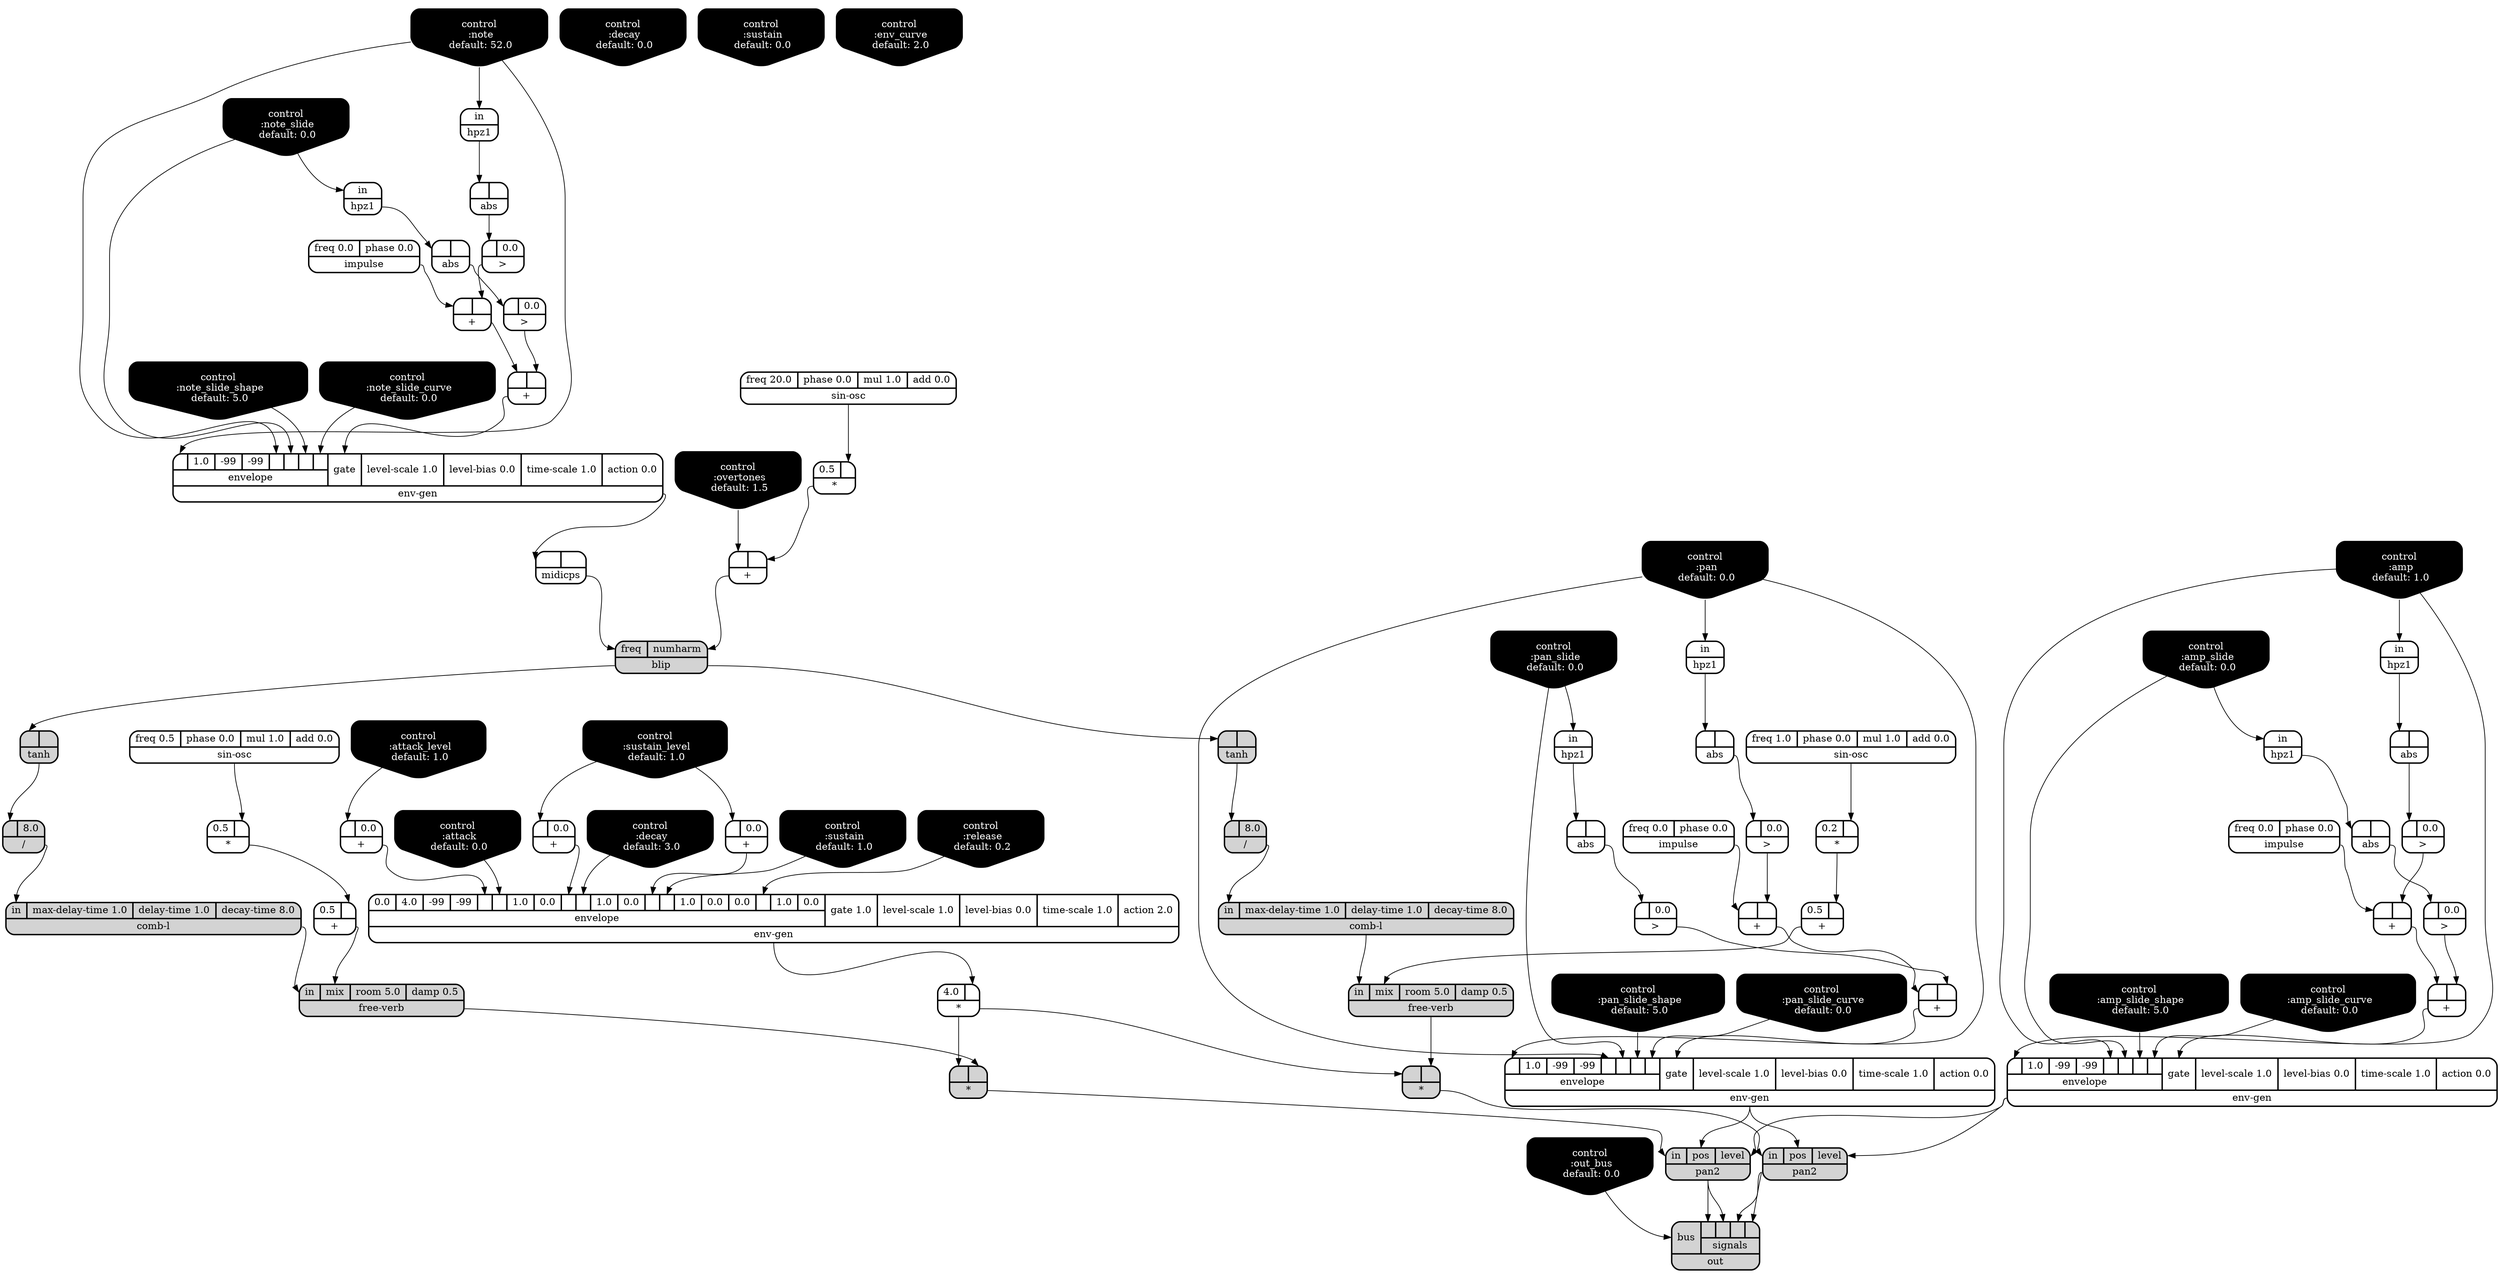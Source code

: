 digraph synthdef {
28 [label = "{{ <a> 0.5|<b> } |<__UG_NAME__>* }" style="bold, rounded" shape=record rankdir=LR];
48 [label = "{{ <a> 4.0|<b> } |<__UG_NAME__>* }" style="bold, rounded" shape=record rankdir=LR];
50 [label = "{{ <a> 0.5|<b> } |<__UG_NAME__>* }" style="bold, rounded" shape=record rankdir=LR];
53 [label = "{{ <a> |<b> } |<__UG_NAME__>* }" style="filled, bold, rounded"  shape=record rankdir=LR];
76 [label = "{{ <a> 0.2|<b> } |<__UG_NAME__>* }" style="bold, rounded" shape=record rankdir=LR];
79 [label = "{{ <a> |<b> } |<__UG_NAME__>* }" style="filled, bold, rounded"  shape=record rankdir=LR];
29 [label = "{{ <a> |<b> } |<__UG_NAME__>+ }" style="bold, rounded" shape=record rankdir=LR];
34 [label = "{{ <a> |<b> } |<__UG_NAME__>+ }" style="bold, rounded" shape=record rankdir=LR];
35 [label = "{{ <a> |<b> } |<__UG_NAME__>+ }" style="bold, rounded" shape=record rankdir=LR];
44 [label = "{{ <a> |<b> 0.0} |<__UG_NAME__>+ }" style="bold, rounded" shape=record rankdir=LR];
45 [label = "{{ <a> |<b> 0.0} |<__UG_NAME__>+ }" style="bold, rounded" shape=record rankdir=LR];
46 [label = "{{ <a> |<b> 0.0} |<__UG_NAME__>+ }" style="bold, rounded" shape=record rankdir=LR];
51 [label = "{{ <a> 0.5|<b> } |<__UG_NAME__>+ }" style="bold, rounded" shape=record rankdir=LR];
58 [label = "{{ <a> |<b> } |<__UG_NAME__>+ }" style="bold, rounded" shape=record rankdir=LR];
61 [label = "{{ <a> |<b> } |<__UG_NAME__>+ }" style="bold, rounded" shape=record rankdir=LR];
67 [label = "{{ <a> |<b> } |<__UG_NAME__>+ }" style="bold, rounded" shape=record rankdir=LR];
70 [label = "{{ <a> |<b> } |<__UG_NAME__>+ }" style="bold, rounded" shape=record rankdir=LR];
77 [label = "{{ <a> 0.5|<b> } |<__UG_NAME__>+ }" style="bold, rounded" shape=record rankdir=LR];
40 [label = "{{ <a> |<b> 8.0} |<__UG_NAME__>/ }" style="filled, bold, rounded"  shape=record rankdir=LR];
73 [label = "{{ <a> |<b> 8.0} |<__UG_NAME__>/ }" style="filled, bold, rounded"  shape=record rankdir=LR];
25 [label = "{{ <a> |<b> 0.0} |<__UG_NAME__>\> }" style="bold, rounded" shape=record rankdir=LR];
33 [label = "{{ <a> |<b> 0.0} |<__UG_NAME__>\> }" style="bold, rounded" shape=record rankdir=LR];
57 [label = "{{ <a> |<b> 0.0} |<__UG_NAME__>\> }" style="bold, rounded" shape=record rankdir=LR];
60 [label = "{{ <a> |<b> 0.0} |<__UG_NAME__>\> }" style="bold, rounded" shape=record rankdir=LR];
66 [label = "{{ <a> |<b> 0.0} |<__UG_NAME__>\> }" style="bold, rounded" shape=record rankdir=LR];
69 [label = "{{ <a> |<b> 0.0} |<__UG_NAME__>\> }" style="bold, rounded" shape=record rankdir=LR];
24 [label = "{{ <a> |<b> } |<__UG_NAME__>abs }" style="bold, rounded" shape=record rankdir=LR];
32 [label = "{{ <a> |<b> } |<__UG_NAME__>abs }" style="bold, rounded" shape=record rankdir=LR];
56 [label = "{{ <a> |<b> } |<__UG_NAME__>abs }" style="bold, rounded" shape=record rankdir=LR];
59 [label = "{{ <a> |<b> } |<__UG_NAME__>abs }" style="bold, rounded" shape=record rankdir=LR];
65 [label = "{{ <a> |<b> } |<__UG_NAME__>abs }" style="bold, rounded" shape=record rankdir=LR];
68 [label = "{{ <a> |<b> } |<__UG_NAME__>abs }" style="bold, rounded" shape=record rankdir=LR];
38 [label = "{{ <freq> freq|<numharm> numharm} |<__UG_NAME__>blip }" style="filled, bold, rounded"  shape=record rankdir=LR];
41 [label = "{{ <in> in|<max____delay____time> max-delay-time 1.0|<delay____time> delay-time 1.0|<decay____time> decay-time 8.0} |<__UG_NAME__>comb-l }" style="filled, bold, rounded"  shape=record rankdir=LR];
74 [label = "{{ <in> in|<max____delay____time> max-delay-time 1.0|<delay____time> delay-time 1.0|<decay____time> decay-time 8.0} |<__UG_NAME__>comb-l }" style="filled, bold, rounded"  shape=record rankdir=LR];
0 [label = "control
 :overtones
 default: 1.5" shape=invhouse style="rounded, filled, bold" fillcolor=black fontcolor=white ]; 
1 [label = "control
 :decay
 default: 3.0" shape=invhouse style="rounded, filled, bold" fillcolor=black fontcolor=white ]; 
2 [label = "control
 :sustain
 default: 1.0" shape=invhouse style="rounded, filled, bold" fillcolor=black fontcolor=white ]; 
3 [label = "control
 :note
 default: 52.0" shape=invhouse style="rounded, filled, bold" fillcolor=black fontcolor=white ]; 
4 [label = "control
 :note_slide
 default: 0.0" shape=invhouse style="rounded, filled, bold" fillcolor=black fontcolor=white ]; 
5 [label = "control
 :note_slide_shape
 default: 5.0" shape=invhouse style="rounded, filled, bold" fillcolor=black fontcolor=white ]; 
6 [label = "control
 :note_slide_curve
 default: 0.0" shape=invhouse style="rounded, filled, bold" fillcolor=black fontcolor=white ]; 
7 [label = "control
 :amp
 default: 1.0" shape=invhouse style="rounded, filled, bold" fillcolor=black fontcolor=white ]; 
8 [label = "control
 :amp_slide
 default: 0.0" shape=invhouse style="rounded, filled, bold" fillcolor=black fontcolor=white ]; 
9 [label = "control
 :amp_slide_shape
 default: 5.0" shape=invhouse style="rounded, filled, bold" fillcolor=black fontcolor=white ]; 
10 [label = "control
 :amp_slide_curve
 default: 0.0" shape=invhouse style="rounded, filled, bold" fillcolor=black fontcolor=white ]; 
11 [label = "control
 :pan
 default: 0.0" shape=invhouse style="rounded, filled, bold" fillcolor=black fontcolor=white ]; 
12 [label = "control
 :pan_slide
 default: 0.0" shape=invhouse style="rounded, filled, bold" fillcolor=black fontcolor=white ]; 
13 [label = "control
 :pan_slide_shape
 default: 5.0" shape=invhouse style="rounded, filled, bold" fillcolor=black fontcolor=white ]; 
14 [label = "control
 :pan_slide_curve
 default: 0.0" shape=invhouse style="rounded, filled, bold" fillcolor=black fontcolor=white ]; 
15 [label = "control
 :attack
 default: 0.0" shape=invhouse style="rounded, filled, bold" fillcolor=black fontcolor=white ]; 
16 [label = "control
 :decay
 default: 0.0" shape=invhouse style="rounded, filled, bold" fillcolor=black fontcolor=white ]; 
17 [label = "control
 :sustain
 default: 0.0" shape=invhouse style="rounded, filled, bold" fillcolor=black fontcolor=white ]; 
18 [label = "control
 :release
 default: 0.2" shape=invhouse style="rounded, filled, bold" fillcolor=black fontcolor=white ]; 
19 [label = "control
 :attack_level
 default: 1.0" shape=invhouse style="rounded, filled, bold" fillcolor=black fontcolor=white ]; 
20 [label = "control
 :sustain_level
 default: 1.0" shape=invhouse style="rounded, filled, bold" fillcolor=black fontcolor=white ]; 
21 [label = "control
 :env_curve
 default: 2.0" shape=invhouse style="rounded, filled, bold" fillcolor=black fontcolor=white ]; 
22 [label = "control
 :out_bus
 default: 0.0" shape=invhouse style="rounded, filled, bold" fillcolor=black fontcolor=white ]; 
36 [label = "{{ {{<envelope___control___0>|1.0|-99|-99|<envelope___control___4>|<envelope___control___5>|<envelope___control___6>|<envelope___control___7>}|envelope}|<gate> gate|<level____scale> level-scale 1.0|<level____bias> level-bias 0.0|<time____scale> time-scale 1.0|<action> action 0.0} |<__UG_NAME__>env-gen }" style="bold, rounded" shape=record rankdir=LR];
47 [label = "{{ {{0.0|4.0|-99|-99|<envelope___binary____op____u____gen___4>|<envelope___control___5>|1.0|0.0|<envelope___binary____op____u____gen___8>|<envelope___control___9>|1.0|0.0|<envelope___binary____op____u____gen___12>|<envelope___control___13>|1.0|0.0|0.0|<envelope___control___17>|1.0|0.0}|envelope}|<gate> gate 1.0|<level____scale> level-scale 1.0|<level____bias> level-bias 0.0|<time____scale> time-scale 1.0|<action> action 2.0} |<__UG_NAME__>env-gen }" style="bold, rounded" shape=record rankdir=LR];
62 [label = "{{ {{<envelope___control___0>|1.0|-99|-99|<envelope___control___4>|<envelope___control___5>|<envelope___control___6>|<envelope___control___7>}|envelope}|<gate> gate|<level____scale> level-scale 1.0|<level____bias> level-bias 0.0|<time____scale> time-scale 1.0|<action> action 0.0} |<__UG_NAME__>env-gen }" style="bold, rounded" shape=record rankdir=LR];
71 [label = "{{ {{<envelope___control___0>|1.0|-99|-99|<envelope___control___4>|<envelope___control___5>|<envelope___control___6>|<envelope___control___7>}|envelope}|<gate> gate|<level____scale> level-scale 1.0|<level____bias> level-bias 0.0|<time____scale> time-scale 1.0|<action> action 0.0} |<__UG_NAME__>env-gen }" style="bold, rounded" shape=record rankdir=LR];
52 [label = "{{ <in> in|<mix> mix|<room> room 5.0|<damp> damp 0.5} |<__UG_NAME__>free-verb }" style="filled, bold, rounded"  shape=record rankdir=LR];
78 [label = "{{ <in> in|<mix> mix|<room> room 5.0|<damp> damp 0.5} |<__UG_NAME__>free-verb }" style="filled, bold, rounded"  shape=record rankdir=LR];
23 [label = "{{ <in> in} |<__UG_NAME__>hpz1 }" style="bold, rounded" shape=record rankdir=LR];
26 [label = "{{ <in> in} |<__UG_NAME__>hpz1 }" style="bold, rounded" shape=record rankdir=LR];
31 [label = "{{ <in> in} |<__UG_NAME__>hpz1 }" style="bold, rounded" shape=record rankdir=LR];
42 [label = "{{ <in> in} |<__UG_NAME__>hpz1 }" style="bold, rounded" shape=record rankdir=LR];
55 [label = "{{ <in> in} |<__UG_NAME__>hpz1 }" style="bold, rounded" shape=record rankdir=LR];
64 [label = "{{ <in> in} |<__UG_NAME__>hpz1 }" style="bold, rounded" shape=record rankdir=LR];
30 [label = "{{ <freq> freq 0.0|<phase> phase 0.0} |<__UG_NAME__>impulse }" style="bold, rounded" shape=record rankdir=LR];
54 [label = "{{ <freq> freq 0.0|<phase> phase 0.0} |<__UG_NAME__>impulse }" style="bold, rounded" shape=record rankdir=LR];
63 [label = "{{ <freq> freq 0.0|<phase> phase 0.0} |<__UG_NAME__>impulse }" style="bold, rounded" shape=record rankdir=LR];
37 [label = "{{ <a> |<b> } |<__UG_NAME__>midicps }" style="bold, rounded" shape=record rankdir=LR];
81 [label = "{{ <bus> bus|{{<signals___pan2___0>|<signals___pan2___1>|<signals___pan2___2>|<signals___pan2___3>}|signals}} |<__UG_NAME__>out }" style="filled, bold, rounded"  shape=record rankdir=LR];
72 [label = "{{ <in> in|<pos> pos|<level> level} |<__UG_NAME__>pan2 }" style="filled, bold, rounded"  shape=record rankdir=LR];
80 [label = "{{ <in> in|<pos> pos|<level> level} |<__UG_NAME__>pan2 }" style="filled, bold, rounded"  shape=record rankdir=LR];
27 [label = "{{ <freq> freq 20.0|<phase> phase 0.0|<mul> mul 1.0|<add> add 0.0} |<__UG_NAME__>sin-osc }" style="bold, rounded" shape=record rankdir=LR];
49 [label = "{{ <freq> freq 0.5|<phase> phase 0.0|<mul> mul 1.0|<add> add 0.0} |<__UG_NAME__>sin-osc }" style="bold, rounded" shape=record rankdir=LR];
75 [label = "{{ <freq> freq 1.0|<phase> phase 0.0|<mul> mul 1.0|<add> add 0.0} |<__UG_NAME__>sin-osc }" style="bold, rounded" shape=record rankdir=LR];
39 [label = "{{ <a> |<b> } |<__UG_NAME__>tanh }" style="filled, bold, rounded"  shape=record rankdir=LR];
43 [label = "{{ <a> |<b> } |<__UG_NAME__>tanh }" style="filled, bold, rounded"  shape=record rankdir=LR];

27:__UG_NAME__ -> 28:b ;
47:__UG_NAME__ -> 48:b ;
49:__UG_NAME__ -> 50:b ;
52:__UG_NAME__ -> 53:b ;
48:__UG_NAME__ -> 53:a ;
75:__UG_NAME__ -> 76:b ;
78:__UG_NAME__ -> 79:b ;
48:__UG_NAME__ -> 79:a ;
28:__UG_NAME__ -> 29:b ;
0:__UG_NAME__ -> 29:a ;
33:__UG_NAME__ -> 34:b ;
30:__UG_NAME__ -> 34:a ;
25:__UG_NAME__ -> 35:b ;
34:__UG_NAME__ -> 35:a ;
19:__UG_NAME__ -> 44:a ;
20:__UG_NAME__ -> 45:a ;
20:__UG_NAME__ -> 46:a ;
50:__UG_NAME__ -> 51:b ;
57:__UG_NAME__ -> 58:b ;
54:__UG_NAME__ -> 58:a ;
60:__UG_NAME__ -> 61:b ;
58:__UG_NAME__ -> 61:a ;
66:__UG_NAME__ -> 67:b ;
63:__UG_NAME__ -> 67:a ;
69:__UG_NAME__ -> 70:b ;
67:__UG_NAME__ -> 70:a ;
76:__UG_NAME__ -> 77:b ;
39:__UG_NAME__ -> 40:a ;
43:__UG_NAME__ -> 73:a ;
24:__UG_NAME__ -> 25:a ;
32:__UG_NAME__ -> 33:a ;
56:__UG_NAME__ -> 57:a ;
59:__UG_NAME__ -> 60:a ;
65:__UG_NAME__ -> 66:a ;
68:__UG_NAME__ -> 69:a ;
23:__UG_NAME__ -> 24:a ;
31:__UG_NAME__ -> 32:a ;
55:__UG_NAME__ -> 56:a ;
26:__UG_NAME__ -> 59:a ;
64:__UG_NAME__ -> 65:a ;
42:__UG_NAME__ -> 68:a ;
29:__UG_NAME__ -> 38:numharm ;
37:__UG_NAME__ -> 38:freq ;
40:__UG_NAME__ -> 41:in ;
73:__UG_NAME__ -> 74:in ;
35:__UG_NAME__ -> 36:gate ;
3:__UG_NAME__ -> 36:envelope___control___0 ;
3:__UG_NAME__ -> 36:envelope___control___4 ;
4:__UG_NAME__ -> 36:envelope___control___5 ;
5:__UG_NAME__ -> 36:envelope___control___6 ;
6:__UG_NAME__ -> 36:envelope___control___7 ;
44:__UG_NAME__ -> 47:envelope___binary____op____u____gen___4 ;
15:__UG_NAME__ -> 47:envelope___control___5 ;
45:__UG_NAME__ -> 47:envelope___binary____op____u____gen___8 ;
1:__UG_NAME__ -> 47:envelope___control___9 ;
46:__UG_NAME__ -> 47:envelope___binary____op____u____gen___12 ;
2:__UG_NAME__ -> 47:envelope___control___13 ;
18:__UG_NAME__ -> 47:envelope___control___17 ;
61:__UG_NAME__ -> 62:gate ;
11:__UG_NAME__ -> 62:envelope___control___0 ;
11:__UG_NAME__ -> 62:envelope___control___4 ;
12:__UG_NAME__ -> 62:envelope___control___5 ;
13:__UG_NAME__ -> 62:envelope___control___6 ;
14:__UG_NAME__ -> 62:envelope___control___7 ;
70:__UG_NAME__ -> 71:gate ;
7:__UG_NAME__ -> 71:envelope___control___0 ;
7:__UG_NAME__ -> 71:envelope___control___4 ;
8:__UG_NAME__ -> 71:envelope___control___5 ;
9:__UG_NAME__ -> 71:envelope___control___6 ;
10:__UG_NAME__ -> 71:envelope___control___7 ;
51:__UG_NAME__ -> 52:mix ;
41:__UG_NAME__ -> 52:in ;
77:__UG_NAME__ -> 78:mix ;
74:__UG_NAME__ -> 78:in ;
4:__UG_NAME__ -> 23:in ;
12:__UG_NAME__ -> 26:in ;
3:__UG_NAME__ -> 31:in ;
8:__UG_NAME__ -> 42:in ;
11:__UG_NAME__ -> 55:in ;
7:__UG_NAME__ -> 64:in ;
36:__UG_NAME__ -> 37:a ;
72:__UG_NAME__ -> 81:signals___pan2___0 ;
72:__UG_NAME__ -> 81:signals___pan2___1 ;
80:__UG_NAME__ -> 81:signals___pan2___2 ;
80:__UG_NAME__ -> 81:signals___pan2___3 ;
22:__UG_NAME__ -> 81:bus ;
71:__UG_NAME__ -> 72:level ;
62:__UG_NAME__ -> 72:pos ;
53:__UG_NAME__ -> 72:in ;
71:__UG_NAME__ -> 80:level ;
62:__UG_NAME__ -> 80:pos ;
79:__UG_NAME__ -> 80:in ;
38:__UG_NAME__ -> 39:a ;
38:__UG_NAME__ -> 43:a ;

}